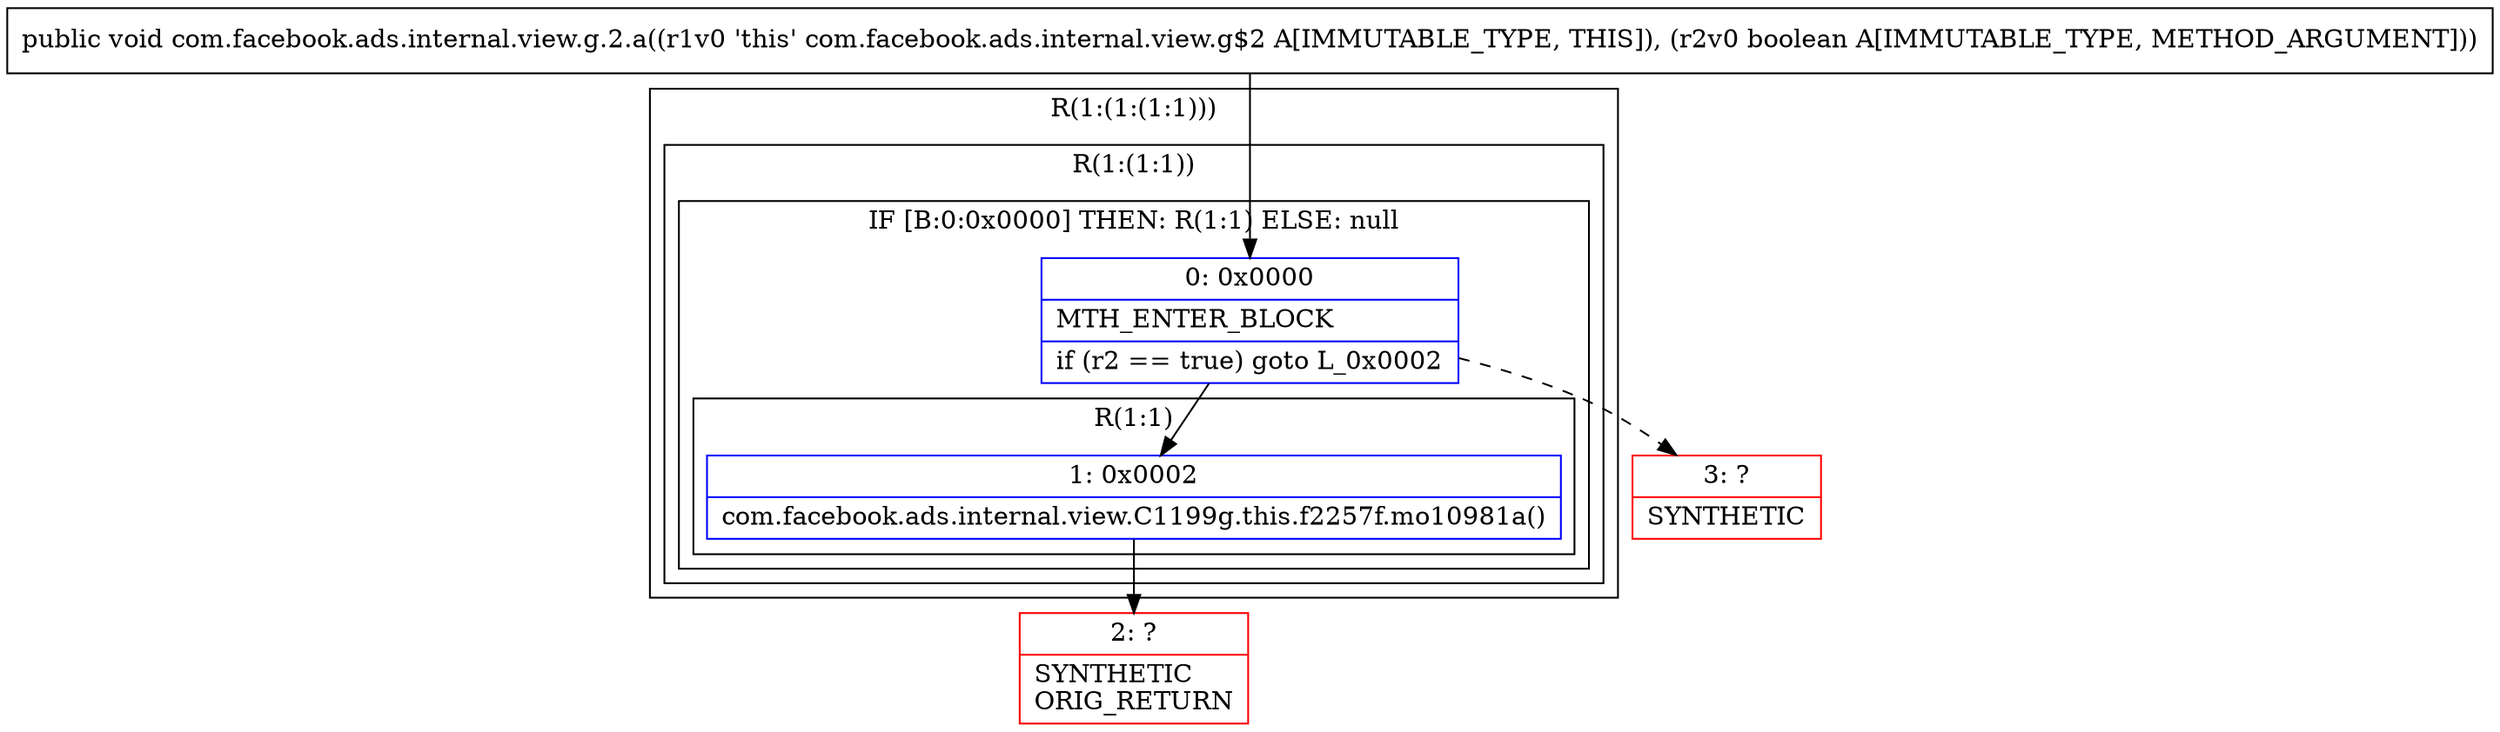 digraph "CFG forcom.facebook.ads.internal.view.g.2.a(Z)V" {
subgraph cluster_Region_386067597 {
label = "R(1:(1:(1:1)))";
node [shape=record,color=blue];
subgraph cluster_Region_1292466045 {
label = "R(1:(1:1))";
node [shape=record,color=blue];
subgraph cluster_IfRegion_1121995234 {
label = "IF [B:0:0x0000] THEN: R(1:1) ELSE: null";
node [shape=record,color=blue];
Node_0 [shape=record,label="{0\:\ 0x0000|MTH_ENTER_BLOCK\l|if (r2 == true) goto L_0x0002\l}"];
subgraph cluster_Region_1728284972 {
label = "R(1:1)";
node [shape=record,color=blue];
Node_1 [shape=record,label="{1\:\ 0x0002|com.facebook.ads.internal.view.C1199g.this.f2257f.mo10981a()\l}"];
}
}
}
}
Node_2 [shape=record,color=red,label="{2\:\ ?|SYNTHETIC\lORIG_RETURN\l}"];
Node_3 [shape=record,color=red,label="{3\:\ ?|SYNTHETIC\l}"];
MethodNode[shape=record,label="{public void com.facebook.ads.internal.view.g.2.a((r1v0 'this' com.facebook.ads.internal.view.g$2 A[IMMUTABLE_TYPE, THIS]), (r2v0 boolean A[IMMUTABLE_TYPE, METHOD_ARGUMENT])) }"];
MethodNode -> Node_0;
Node_0 -> Node_1;
Node_0 -> Node_3[style=dashed];
Node_1 -> Node_2;
}

